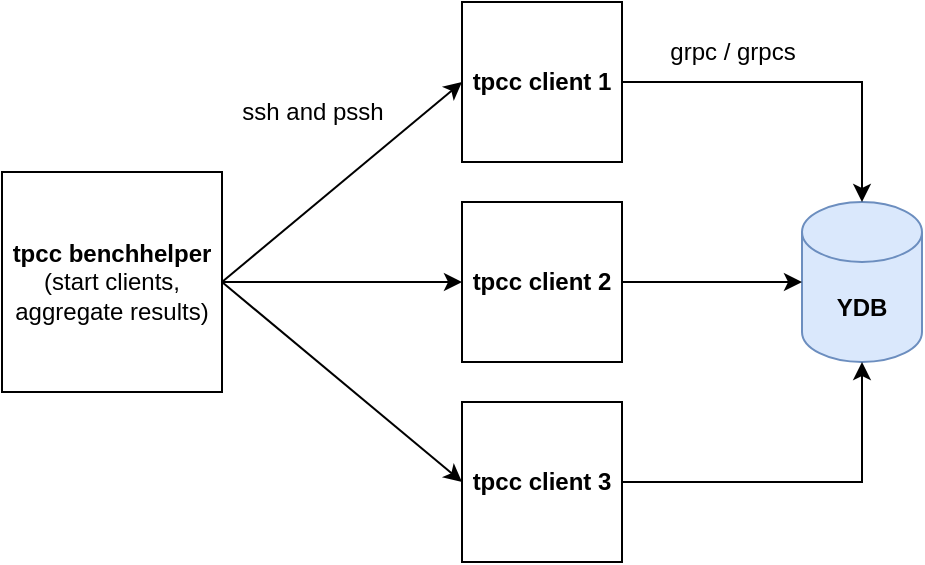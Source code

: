 <mxfile version="22.1.16" type="device">
  <diagram name="Страница — 1" id="q0y7n3NPQTHo8NaHphdq">
    <mxGraphModel dx="1458" dy="1300" grid="1" gridSize="10" guides="1" tooltips="1" connect="1" arrows="1" fold="1" page="1" pageScale="1" pageWidth="827" pageHeight="1169" math="0" shadow="0">
      <root>
        <mxCell id="0" />
        <mxCell id="1" parent="0" />
        <mxCell id="vU4RLGtI-DJif4ifTUWs-5" value="&lt;b&gt;YDB&lt;/b&gt;" style="shape=cylinder3;whiteSpace=wrap;html=1;boundedLbl=1;backgroundOutline=1;size=15;fillColor=#dae8fc;strokeColor=#6c8ebf;" vertex="1" parent="1">
          <mxGeometry x="520" y="200" width="60" height="80" as="geometry" />
        </mxCell>
        <mxCell id="vU4RLGtI-DJif4ifTUWs-6" value="&lt;b&gt;tpcc client 3&lt;/b&gt;" style="whiteSpace=wrap;html=1;aspect=fixed;" vertex="1" parent="1">
          <mxGeometry x="350" y="300" width="80" height="80" as="geometry" />
        </mxCell>
        <mxCell id="vU4RLGtI-DJif4ifTUWs-7" value="&lt;b&gt;tpcc client 1&lt;br&gt;&lt;/b&gt;" style="whiteSpace=wrap;html=1;aspect=fixed;" vertex="1" parent="1">
          <mxGeometry x="350" y="100" width="80" height="80" as="geometry" />
        </mxCell>
        <mxCell id="vU4RLGtI-DJif4ifTUWs-8" value="&lt;b&gt;tpcc client 2&lt;/b&gt;" style="whiteSpace=wrap;html=1;aspect=fixed;" vertex="1" parent="1">
          <mxGeometry x="350" y="200" width="80" height="80" as="geometry" />
        </mxCell>
        <mxCell id="vU4RLGtI-DJif4ifTUWs-10" style="edgeStyle=orthogonalEdgeStyle;rounded=0;orthogonalLoop=1;jettySize=auto;html=1;exitX=1;exitY=0.5;exitDx=0;exitDy=0;entryX=0.5;entryY=0;entryDx=0;entryDy=0;entryPerimeter=0;" edge="1" parent="1" source="vU4RLGtI-DJif4ifTUWs-7" target="vU4RLGtI-DJif4ifTUWs-5">
          <mxGeometry relative="1" as="geometry" />
        </mxCell>
        <mxCell id="vU4RLGtI-DJif4ifTUWs-11" style="edgeStyle=orthogonalEdgeStyle;rounded=0;orthogonalLoop=1;jettySize=auto;html=1;exitX=1;exitY=0.5;exitDx=0;exitDy=0;entryX=0.5;entryY=1;entryDx=0;entryDy=0;entryPerimeter=0;" edge="1" parent="1" source="vU4RLGtI-DJif4ifTUWs-6" target="vU4RLGtI-DJif4ifTUWs-5">
          <mxGeometry relative="1" as="geometry" />
        </mxCell>
        <mxCell id="vU4RLGtI-DJif4ifTUWs-12" style="edgeStyle=orthogonalEdgeStyle;rounded=0;orthogonalLoop=1;jettySize=auto;html=1;entryX=0;entryY=0.5;entryDx=0;entryDy=0;entryPerimeter=0;" edge="1" parent="1" source="vU4RLGtI-DJif4ifTUWs-8" target="vU4RLGtI-DJif4ifTUWs-5">
          <mxGeometry relative="1" as="geometry" />
        </mxCell>
        <mxCell id="vU4RLGtI-DJif4ifTUWs-13" value="grpc / grpcs" style="text;html=1;align=center;verticalAlign=middle;resizable=0;points=[];autosize=1;strokeColor=none;fillColor=none;" vertex="1" parent="1">
          <mxGeometry x="440" y="110" width="90" height="30" as="geometry" />
        </mxCell>
        <mxCell id="vU4RLGtI-DJif4ifTUWs-16" style="rounded=0;orthogonalLoop=1;jettySize=auto;html=1;exitX=1;exitY=0.5;exitDx=0;exitDy=0;entryX=0;entryY=0.5;entryDx=0;entryDy=0;" edge="1" parent="1" source="vU4RLGtI-DJif4ifTUWs-15" target="vU4RLGtI-DJif4ifTUWs-7">
          <mxGeometry relative="1" as="geometry" />
        </mxCell>
        <mxCell id="vU4RLGtI-DJif4ifTUWs-17" style="edgeStyle=orthogonalEdgeStyle;rounded=0;orthogonalLoop=1;jettySize=auto;html=1;exitX=1;exitY=0.5;exitDx=0;exitDy=0;" edge="1" parent="1" source="vU4RLGtI-DJif4ifTUWs-15" target="vU4RLGtI-DJif4ifTUWs-8">
          <mxGeometry relative="1" as="geometry" />
        </mxCell>
        <mxCell id="vU4RLGtI-DJif4ifTUWs-18" style="rounded=0;orthogonalLoop=1;jettySize=auto;html=1;exitX=1;exitY=0.5;exitDx=0;exitDy=0;entryX=0;entryY=0.5;entryDx=0;entryDy=0;" edge="1" parent="1" source="vU4RLGtI-DJif4ifTUWs-15" target="vU4RLGtI-DJif4ifTUWs-6">
          <mxGeometry relative="1" as="geometry" />
        </mxCell>
        <mxCell id="vU4RLGtI-DJif4ifTUWs-15" value="&lt;b&gt;tpcc benchhelper&lt;/b&gt; (start clients, aggregate results)" style="whiteSpace=wrap;html=1;aspect=fixed;" vertex="1" parent="1">
          <mxGeometry x="120" y="185" width="110" height="110" as="geometry" />
        </mxCell>
        <mxCell id="vU4RLGtI-DJif4ifTUWs-19" value="ssh and pssh" style="text;html=1;align=center;verticalAlign=middle;resizable=0;points=[];autosize=1;strokeColor=none;fillColor=none;" vertex="1" parent="1">
          <mxGeometry x="230" y="140" width="90" height="30" as="geometry" />
        </mxCell>
      </root>
    </mxGraphModel>
  </diagram>
</mxfile>
